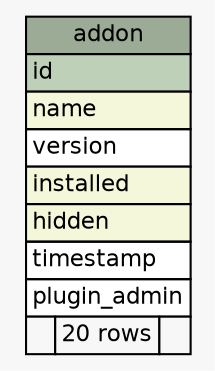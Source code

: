 // dot 2.26.3 on Linux 3.2.0-4-686-pae
// SchemaSpy rev 590
digraph "addon" {
  graph [
    rankdir="RL"
    bgcolor="#f7f7f7"
    nodesep="0.18"
    ranksep="0.46"
    fontname="Helvetica"
    fontsize="11"
  ];
  node [
    fontname="Helvetica"
    fontsize="11"
    shape="plaintext"
  ];
  edge [
    arrowsize="0.8"
  ];
  "addon" [
    label=<
    <TABLE BORDER="0" CELLBORDER="1" CELLSPACING="0" BGCOLOR="#ffffff">
      <TR><TD COLSPAN="3" BGCOLOR="#9bab96" ALIGN="CENTER">addon</TD></TR>
      <TR><TD PORT="id" COLSPAN="3" BGCOLOR="#bed1b8" ALIGN="LEFT">id</TD></TR>
      <TR><TD PORT="name" COLSPAN="3" BGCOLOR="#f4f7da" ALIGN="LEFT">name</TD></TR>
      <TR><TD PORT="version" COLSPAN="3" ALIGN="LEFT">version</TD></TR>
      <TR><TD PORT="installed" COLSPAN="3" BGCOLOR="#f4f7da" ALIGN="LEFT">installed</TD></TR>
      <TR><TD PORT="hidden" COLSPAN="3" BGCOLOR="#f4f7da" ALIGN="LEFT">hidden</TD></TR>
      <TR><TD PORT="timestamp" COLSPAN="3" ALIGN="LEFT">timestamp</TD></TR>
      <TR><TD PORT="plugin_admin" COLSPAN="3" ALIGN="LEFT">plugin_admin</TD></TR>
      <TR><TD ALIGN="LEFT" BGCOLOR="#f7f7f7">  </TD><TD ALIGN="RIGHT" BGCOLOR="#f7f7f7">20 rows</TD><TD ALIGN="RIGHT" BGCOLOR="#f7f7f7">  </TD></TR>
    </TABLE>>
    URL="tables/addon.html"
    tooltip="addon"
  ];
}
